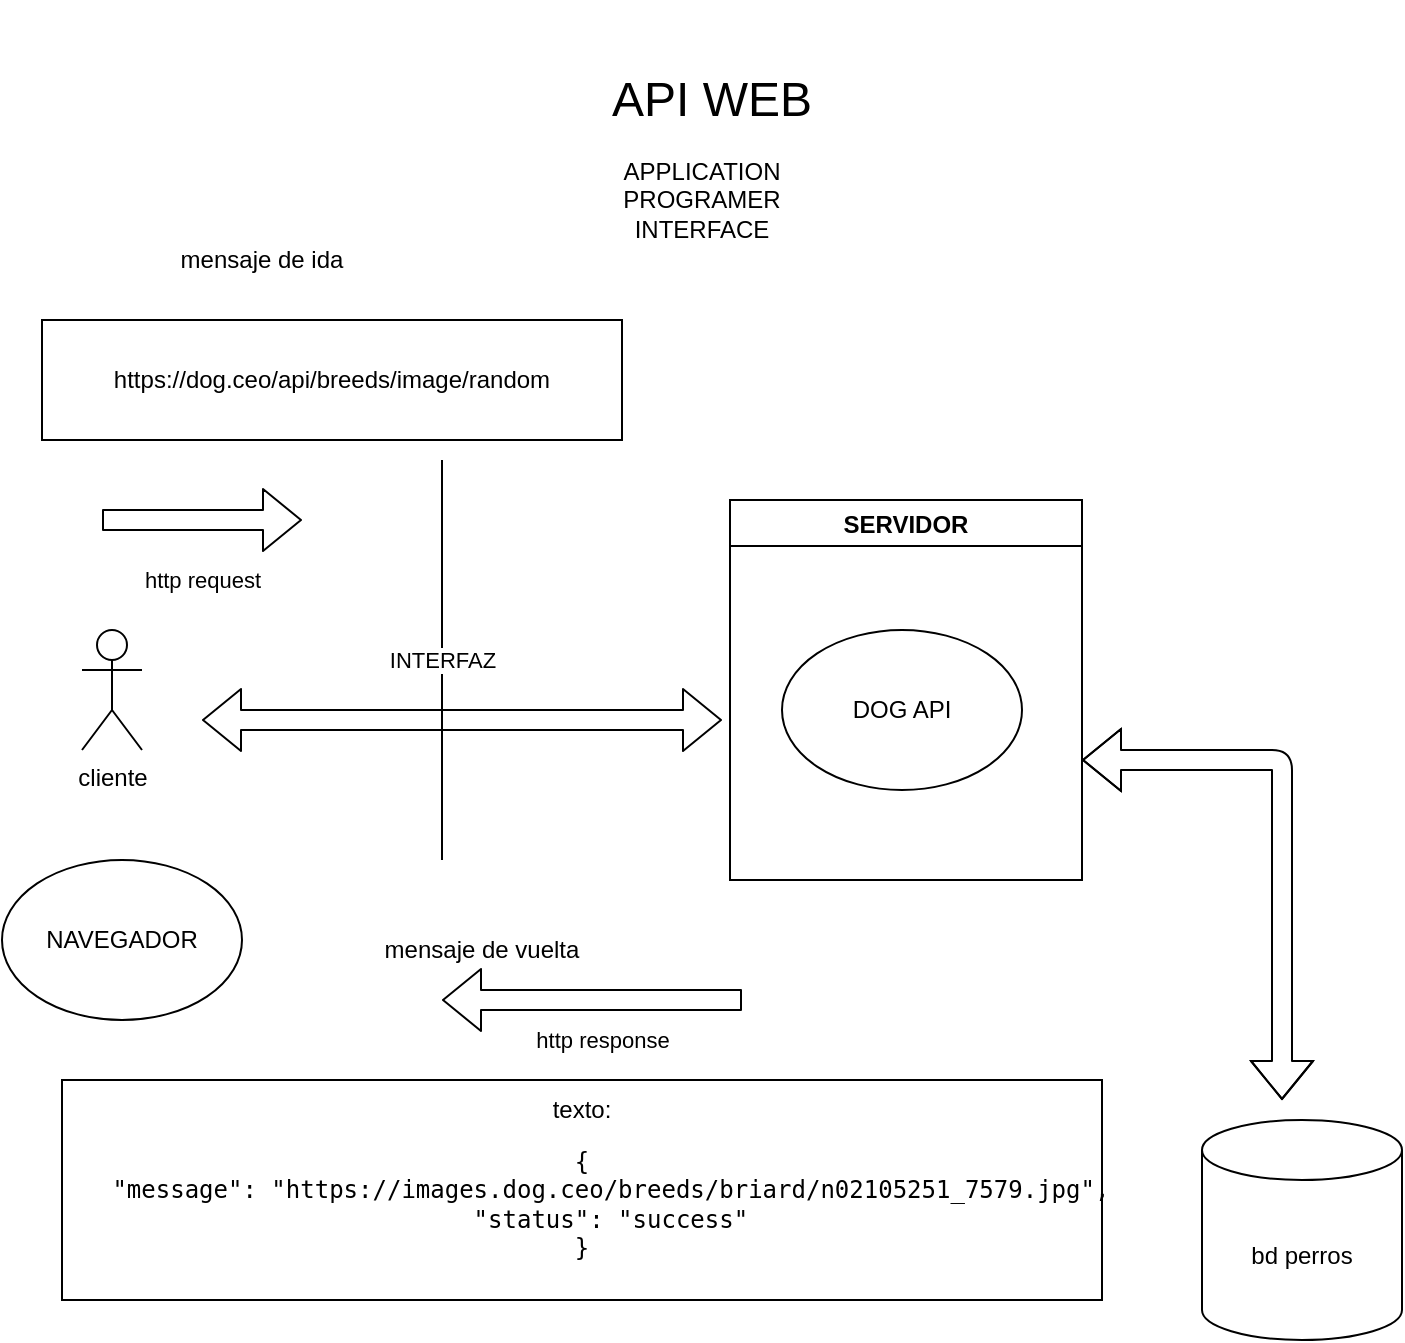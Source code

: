 <mxfile version="14.6.13" type="device"><diagram id="PKNEswG_dWJlaQdR7NDs" name="Página-1"><mxGraphModel dx="1326" dy="806" grid="1" gridSize="10" guides="1" tooltips="1" connect="1" arrows="1" fold="1" page="1" pageScale="1" pageWidth="827" pageHeight="1169" math="0" shadow="0"><root><mxCell id="0"/><mxCell id="1" parent="0"/><mxCell id="FherqpzGlQ7Cp9pNnNwZ-1" value="cliente" style="shape=umlActor;verticalLabelPosition=bottom;verticalAlign=top;html=1;outlineConnect=0;" parent="1" vertex="1"><mxGeometry x="90" y="385" width="30" height="60" as="geometry"/></mxCell><mxCell id="FherqpzGlQ7Cp9pNnNwZ-2" value="SERVIDOR" style="swimlane;startSize=23;" parent="1" vertex="1"><mxGeometry x="414" y="320" width="176" height="190" as="geometry"/></mxCell><mxCell id="FherqpzGlQ7Cp9pNnNwZ-12" value="DOG API" style="ellipse;whiteSpace=wrap;html=1;" parent="FherqpzGlQ7Cp9pNnNwZ-2" vertex="1"><mxGeometry x="26" y="65" width="120" height="80" as="geometry"/></mxCell><mxCell id="FherqpzGlQ7Cp9pNnNwZ-7" value="bd perros&lt;br&gt;" style="shape=cylinder3;whiteSpace=wrap;html=1;boundedLbl=1;backgroundOutline=1;size=15;" parent="1" vertex="1"><mxGeometry x="650" y="630" width="100" height="110" as="geometry"/></mxCell><mxCell id="FherqpzGlQ7Cp9pNnNwZ-8" value="" style="shape=flexArrow;endArrow=classic;startArrow=classic;html=1;" parent="1" edge="1"><mxGeometry width="100" height="100" relative="1" as="geometry"><mxPoint x="590" y="450" as="sourcePoint"/><mxPoint x="690" y="620" as="targetPoint"/><Array as="points"><mxPoint x="690" y="450"/></Array></mxGeometry></mxCell><mxCell id="FherqpzGlQ7Cp9pNnNwZ-9" value="" style="shape=flexArrow;endArrow=classic;startArrow=classic;html=1;" parent="1" edge="1"><mxGeometry width="100" height="100" relative="1" as="geometry"><mxPoint x="150" y="430" as="sourcePoint"/><mxPoint x="410" y="430" as="targetPoint"/></mxGeometry></mxCell><mxCell id="FherqpzGlQ7Cp9pNnNwZ-10" value="NAVEGADOR" style="ellipse;whiteSpace=wrap;html=1;" parent="1" vertex="1"><mxGeometry x="50" y="500" width="120" height="80" as="geometry"/></mxCell><mxCell id="FherqpzGlQ7Cp9pNnNwZ-13" value="INTERFAZ" style="endArrow=none;html=1;" parent="1" edge="1"><mxGeometry width="50" height="50" relative="1" as="geometry"><mxPoint x="270" y="500" as="sourcePoint"/><mxPoint x="270" y="300" as="targetPoint"/></mxGeometry></mxCell><mxCell id="FherqpzGlQ7Cp9pNnNwZ-14" value="&lt;span class=&quot;code&quot;&gt;https://dog.ceo/api/breeds/image/random&lt;/span&gt;" style="rounded=0;whiteSpace=wrap;html=1;" parent="1" vertex="1"><mxGeometry x="70" y="230" width="290" height="60" as="geometry"/></mxCell><mxCell id="FherqpzGlQ7Cp9pNnNwZ-15" value="mensaje de ida" style="text;html=1;strokeColor=none;fillColor=none;align=center;verticalAlign=middle;whiteSpace=wrap;rounded=0;" parent="1" vertex="1"><mxGeometry x="100" y="190" width="160" height="20" as="geometry"/></mxCell><mxCell id="FherqpzGlQ7Cp9pNnNwZ-16" value="&lt;span class=&quot;code&quot;&gt;texto:&lt;br&gt;&lt;pre&gt;{&lt;br/&gt;    &quot;message&quot;: &quot;https://images.dog.ceo/breeds/briard/n02105251_7579.jpg&quot;,&lt;br/&gt;    &quot;status&quot;: &quot;success&quot;&lt;br/&gt;}&lt;/pre&gt;&lt;/span&gt;" style="rounded=0;whiteSpace=wrap;html=1;" parent="1" vertex="1"><mxGeometry x="80" y="610" width="520" height="110" as="geometry"/></mxCell><mxCell id="FherqpzGlQ7Cp9pNnNwZ-17" value="mensaje de vuelta" style="text;html=1;strokeColor=none;fillColor=none;align=center;verticalAlign=middle;whiteSpace=wrap;rounded=0;" parent="1" vertex="1"><mxGeometry x="210" y="535" width="160" height="20" as="geometry"/></mxCell><mxCell id="FherqpzGlQ7Cp9pNnNwZ-21" value="http request" style="shape=flexArrow;endArrow=classic;html=1;" parent="1" edge="1"><mxGeometry y="-30" width="50" height="50" relative="1" as="geometry"><mxPoint x="100" y="330" as="sourcePoint"/><mxPoint x="200" y="330" as="targetPoint"/><mxPoint as="offset"/></mxGeometry></mxCell><mxCell id="FherqpzGlQ7Cp9pNnNwZ-22" value="http response" style="shape=flexArrow;endArrow=classic;html=1;" parent="1" edge="1"><mxGeometry x="-0.067" y="20" width="50" height="50" relative="1" as="geometry"><mxPoint x="420" y="570" as="sourcePoint"/><mxPoint x="270" y="570" as="targetPoint"/><mxPoint as="offset"/></mxGeometry></mxCell><mxCell id="FherqpzGlQ7Cp9pNnNwZ-23" value="&lt;font style=&quot;font-size: 24px&quot;&gt;API WEB&lt;/font&gt;" style="text;html=1;strokeColor=none;fillColor=none;align=center;verticalAlign=middle;whiteSpace=wrap;rounded=0;" parent="1" vertex="1"><mxGeometry x="280" y="70" width="250" height="100" as="geometry"/></mxCell><mxCell id="FherqpzGlQ7Cp9pNnNwZ-24" value="APPLICATION PROGRAMER INTERFACE" style="text;html=1;strokeColor=none;fillColor=none;align=center;verticalAlign=middle;whiteSpace=wrap;rounded=0;" parent="1" vertex="1"><mxGeometry x="380" y="160" width="40" height="20" as="geometry"/></mxCell></root></mxGraphModel></diagram></mxfile>